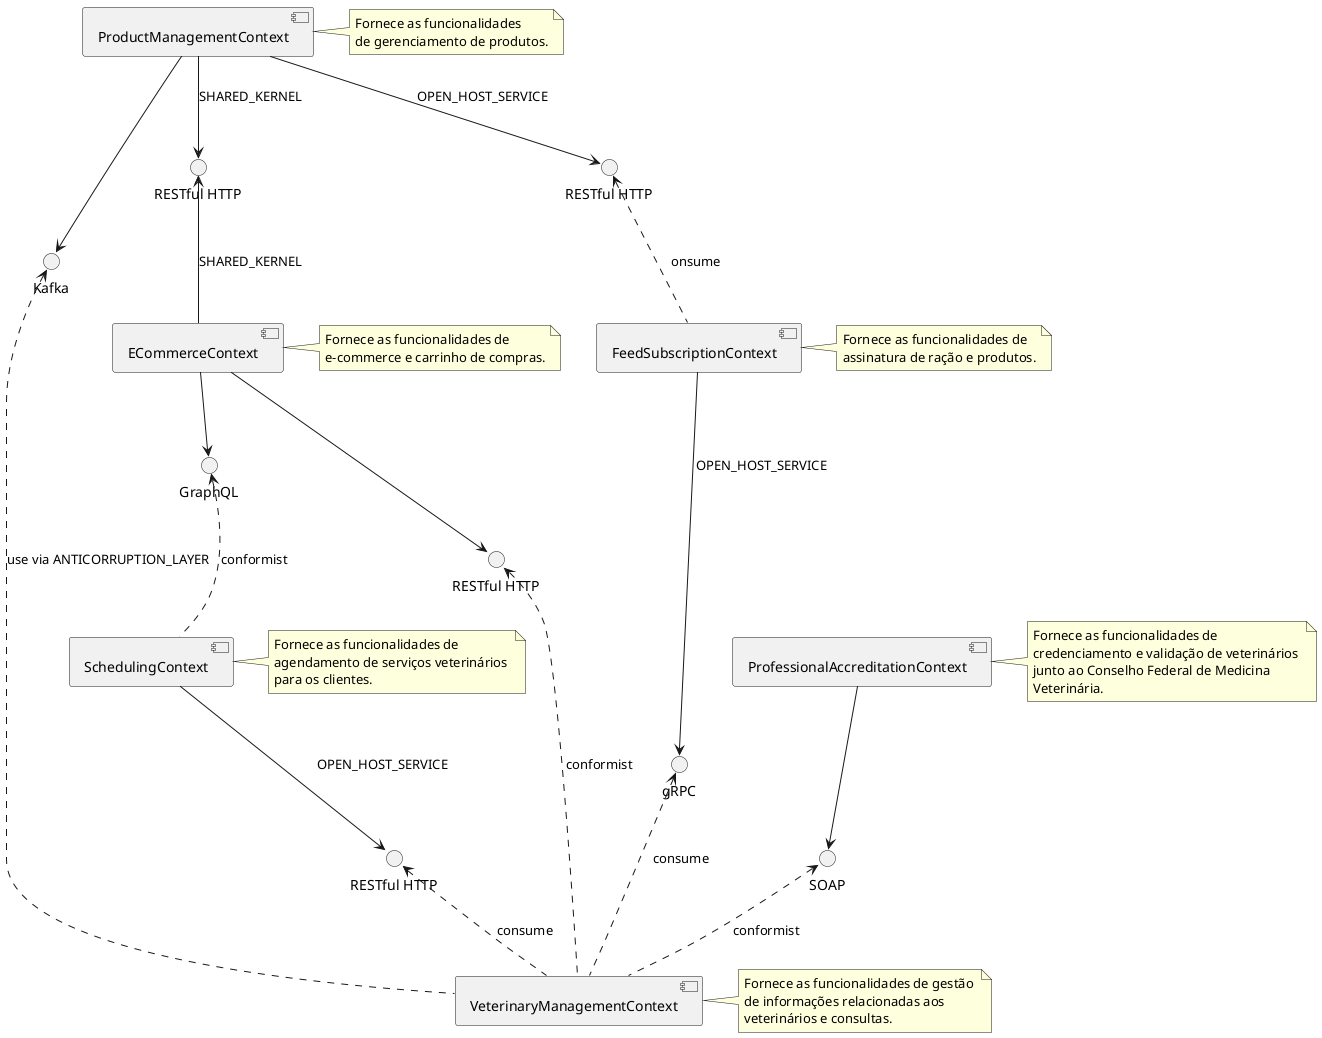 @startuml PetFriendsContextDiagram

skinparam componentStyle uml2

component [SchedulingContext]
note right of [SchedulingContext]
Fornece as funcionalidades de 
agendamento de serviços veterinários 
para os clientes.
end note

component [VeterinaryManagementContext]
note right of [VeterinaryManagementContext]
Fornece as funcionalidades de gestão 
de informações relacionadas aos 
veterinários e consultas.
end note

component [ProductManagementContext]
note right of [ProductManagementContext]
Fornece as funcionalidades 
de gerenciamento de produtos.
end note

component [ECommerceContext]
note right of [ECommerceContext]
Fornece as funcionalidades de 
e-commerce e carrinho de compras.
end note

component [FeedSubscriptionContext]
note right of [FeedSubscriptionContext]
Fornece as funcionalidades de 
assinatura de ração e produtos.
end note

component [ProfessionalAccreditationContext]
note right of [ProfessionalAccreditationContext]
Fornece as funcionalidades de 
credenciamento e validação de veterinários 
junto ao Conselho Federal de Medicina 
Veterinária.
end note

interface "RESTful HTTP" as SchedulingContext_to_VeterinaryManagementContext
[SchedulingContext] --> SchedulingContext_to_VeterinaryManagementContext : OPEN_HOST_SERVICE
SchedulingContext_to_VeterinaryManagementContext <.. [VeterinaryManagementContext] : consume

interface "GraphQL" as ECommerceContext_to_SchedulingContext
[ECommerceContext] --> ECommerceContext_to_SchedulingContext
ECommerceContext_to_SchedulingContext <.. [SchedulingContext] : conformist

interface "RESTful HTTP" as ECommerceContext_to_VeterinaryManagementContext
[ECommerceContext] --> ECommerceContext_to_VeterinaryManagementContext
ECommerceContext_to_VeterinaryManagementContext <.. [VeterinaryManagementContext] : conformist

interface "gRPC" as FeedSubscriptionContext_to_VeterinaryManagementContext
[FeedSubscriptionContext] --> FeedSubscriptionContext_to_VeterinaryManagementContext : OPEN_HOST_SERVICE
FeedSubscriptionContext_to_VeterinaryManagementContext <.. [VeterinaryManagementContext] : consume

interface "SOAP" as ProfessionalAccreditationContext_to_VeterinaryManagementContext
[ProfessionalAccreditationContext] --> ProfessionalAccreditationContext_to_VeterinaryManagementContext
ProfessionalAccreditationContext_to_VeterinaryManagementContext <.. [VeterinaryManagementContext] : conformist

interface "Kafka" as ProductManagementContext_to_VeterinaryManagementContext
[ProductManagementContext] --> ProductManagementContext_to_VeterinaryManagementContext
ProductManagementContext_to_VeterinaryManagementContext <.. [VeterinaryManagementContext] : use via ANTICORRUPTION_LAYER

interface "RESTful HTTP" as ProductManagementContext_to_ECommerceContext
[ProductManagementContext] --> ProductManagementContext_to_ECommerceContext : SHARED_KERNEL
ProductManagementContext_to_ECommerceContext <-- [ECommerceContext] : SHARED_KERNEL

interface "RESTful HTTP" as ProductManagementContext_to_FeedSubscriptionContext
[ProductManagementContext] --> ProductManagementContext_to_FeedSubscriptionContext : OPEN_HOST_SERVICE
ProductManagementContext_to_FeedSubscriptionContext <.. [FeedSubscriptionContext] : onsume

@enduml